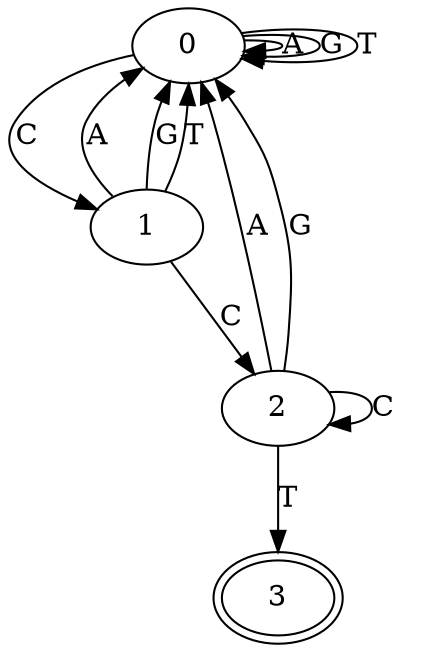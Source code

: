 digraph dfa {
	0 -> 1 [label = "C"]
	1 -> 2 [label = "C"]
	2 -> 3 [label = "T"]
	0 -> 0 [label = "A"]
	0 -> 0 [label = "G"]
	0 -> 0 [label = "T"]
	1 -> 0 [label = "A"]
	1 -> 0 [label = "G"]
	1 -> 0 [label = "T"]
	2 -> 0 [label = "A"]
	2 -> 2 [label = "C"]
	2 -> 0 [label = "G"]
	3[peripheries = 2]
}